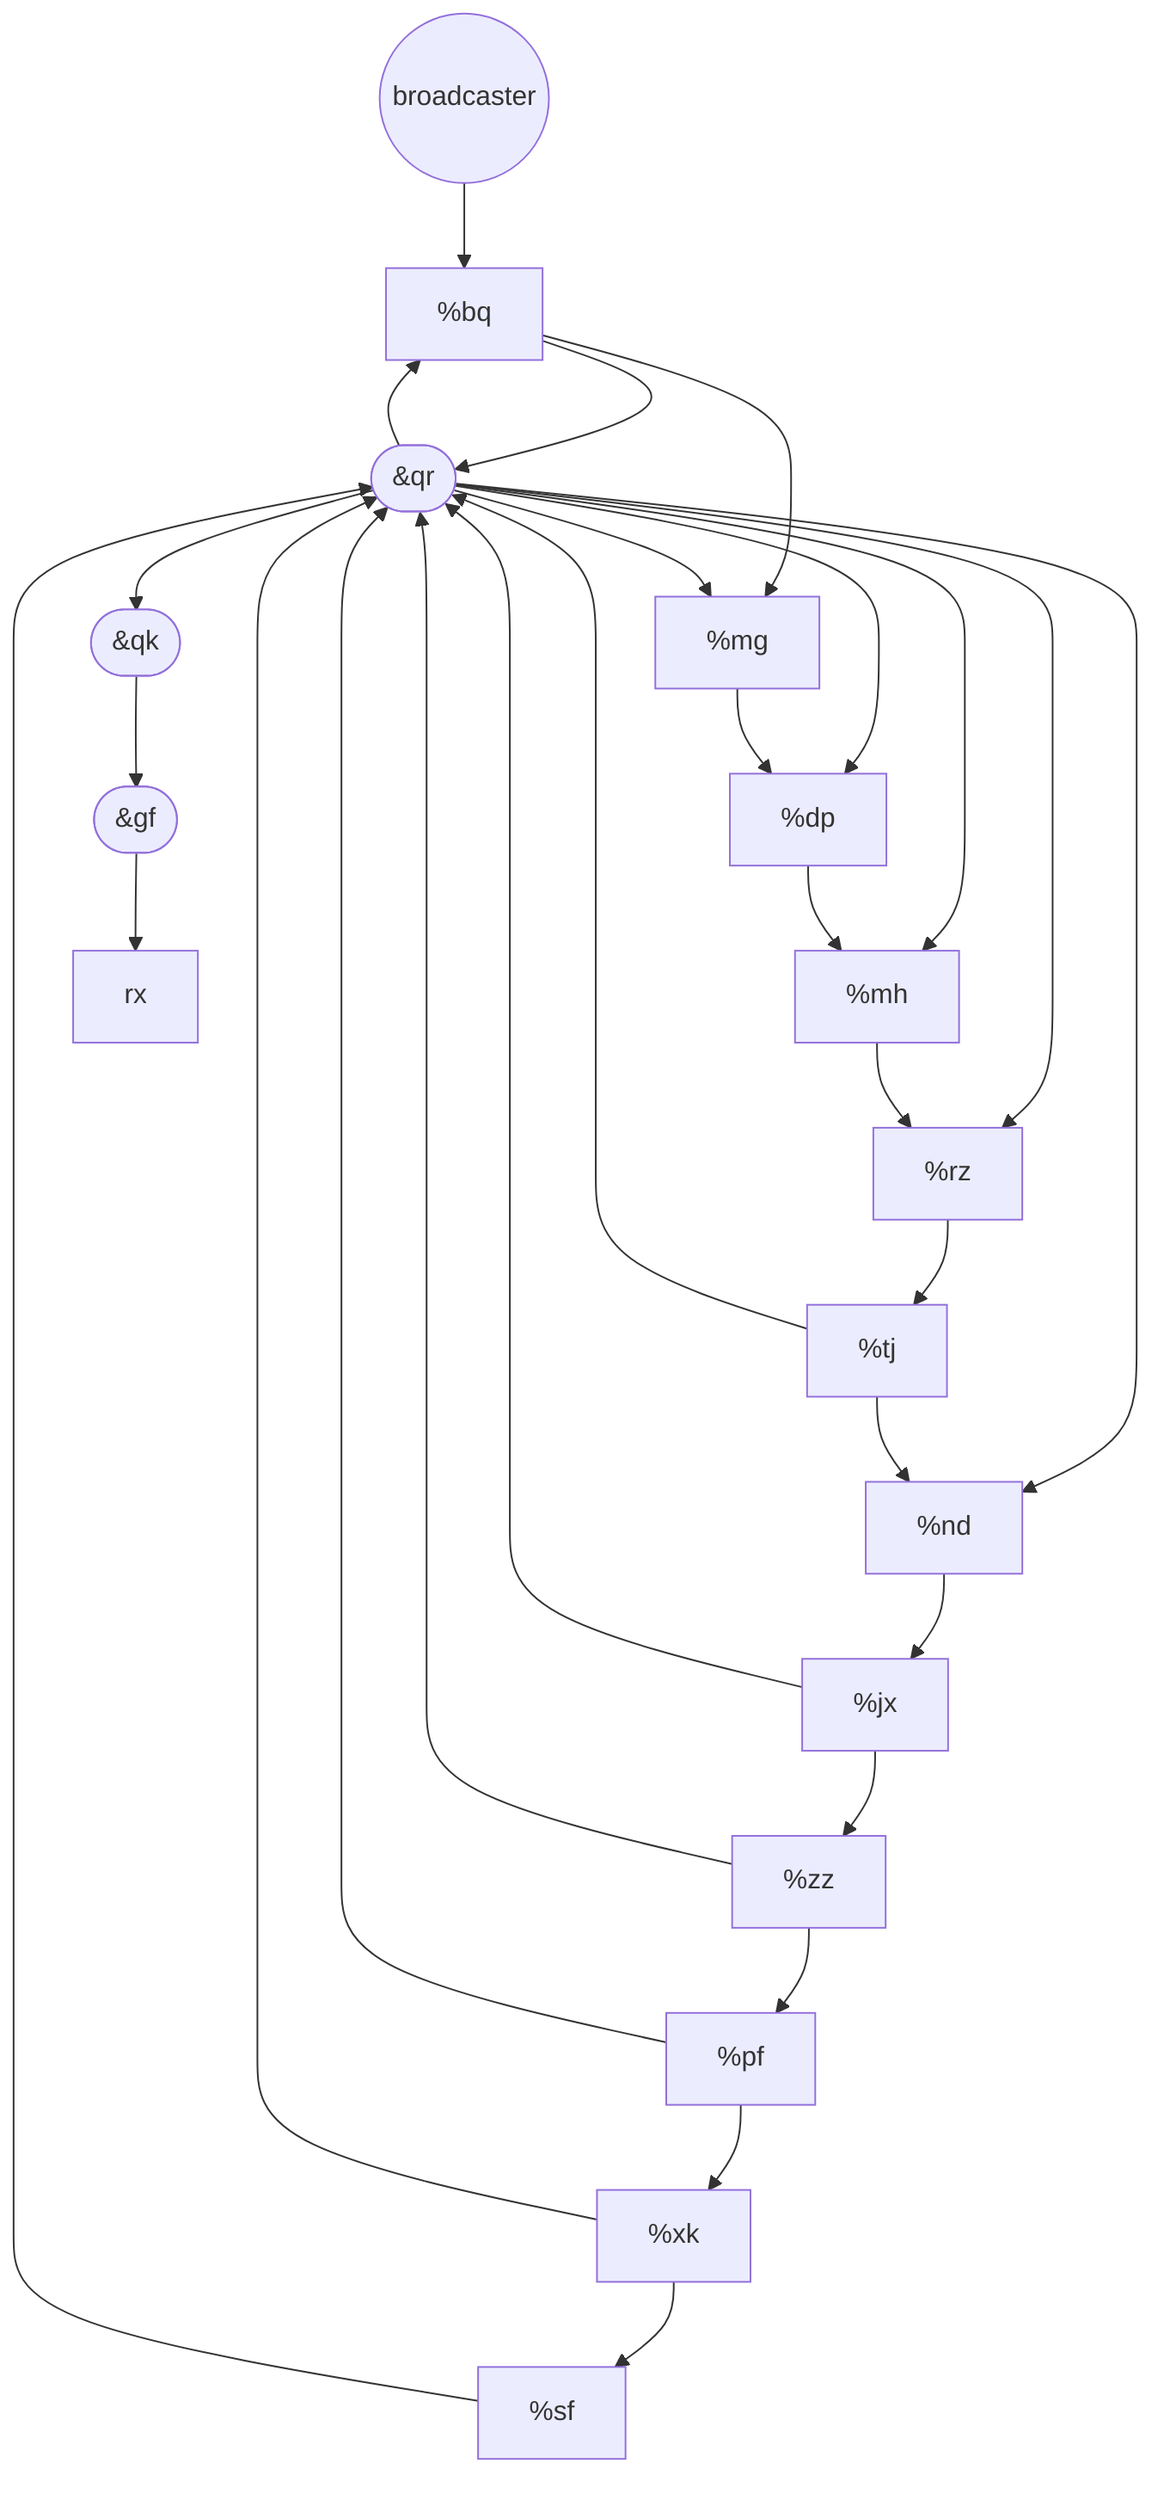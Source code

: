 %% Subcircuit BQ to QK
flowchart TD
    b((broadcaster)) --> bq
    bq[%bq] --> qr & mg
    qr([&qr]) --> dp & bq & nd & rz & mg & qk & mh
    dp[%dp] --> mh
    mh[%mh] --> rz
    rz[%rz] --> tj
    tj[%tj] --> nd & qr
    nd[%nd] --> jx
    jx[%jx] --> qr & zz
    zz[%zz] --> pf & qr
    pf[%pf] --> xk & qr
    xk[%xk] --> qr & sf
    sf[%sf] --> qr
    mg[%mg] --> dp
    qk([&qk]) --> gf
    gf([&gf]) --> rx